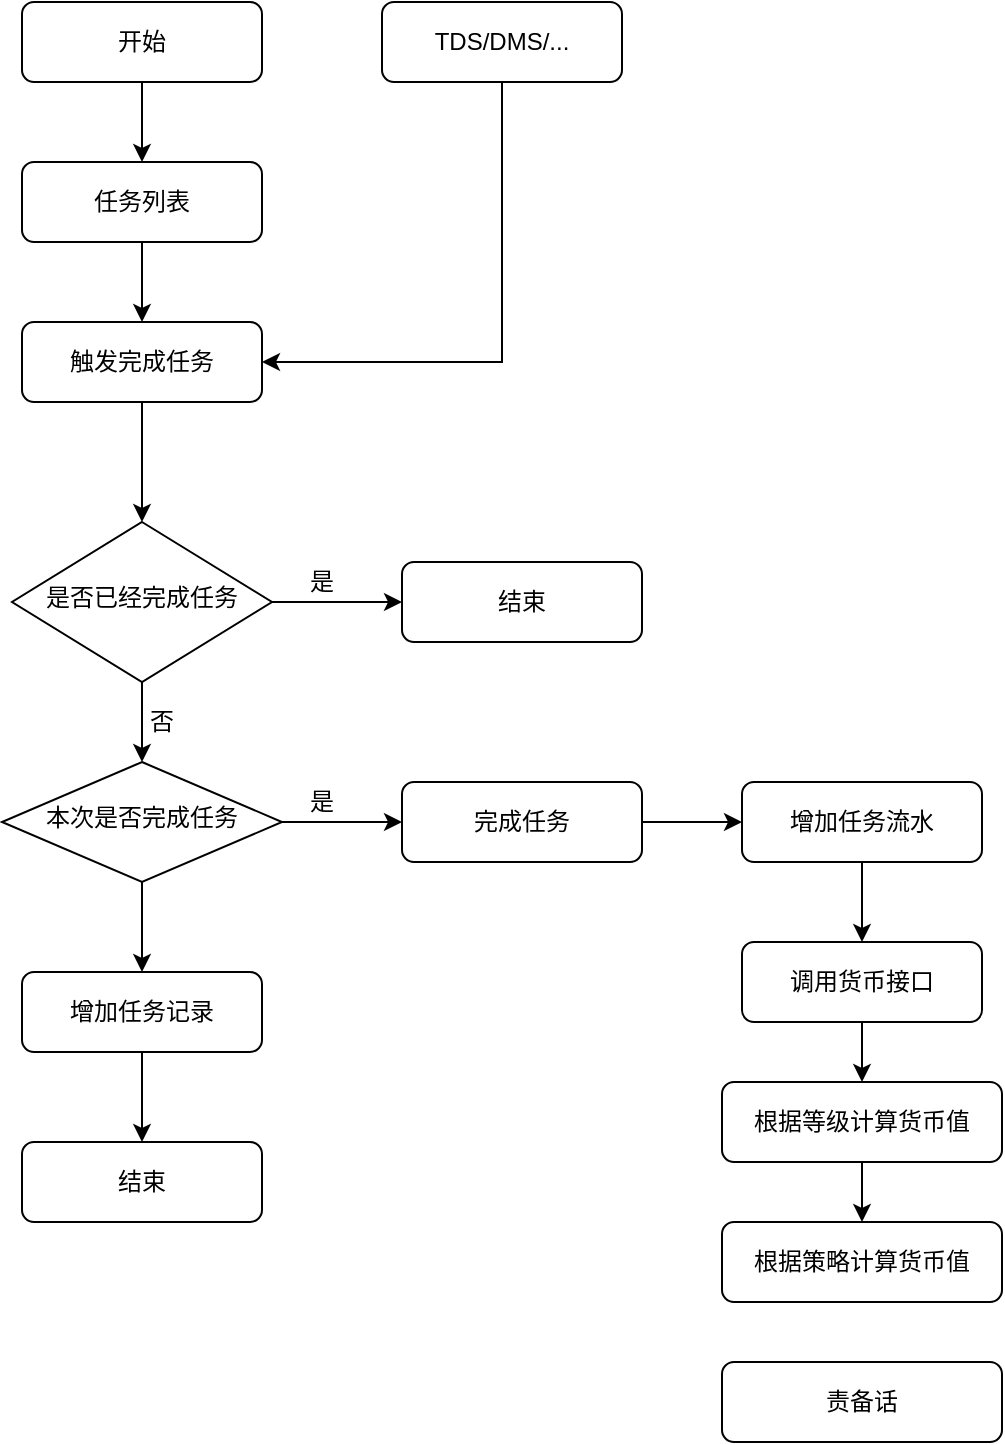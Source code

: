 <mxfile version="17.4.6" type="github">
  <diagram id="C5RBs43oDa-KdzZeNtuy" name="Page-1">
    <mxGraphModel dx="1422" dy="762" grid="1" gridSize="10" guides="1" tooltips="1" connect="1" arrows="1" fold="1" page="1" pageScale="1" pageWidth="827" pageHeight="1169" math="0" shadow="0">
      <root>
        <mxCell id="WIyWlLk6GJQsqaUBKTNV-0" />
        <mxCell id="WIyWlLk6GJQsqaUBKTNV-1" parent="WIyWlLk6GJQsqaUBKTNV-0" />
        <mxCell id="LnmDI0T7J5EPWz0-DdbC-1" style="edgeStyle=orthogonalEdgeStyle;rounded=0;orthogonalLoop=1;jettySize=auto;html=1;exitX=0.5;exitY=1;exitDx=0;exitDy=0;entryX=0.5;entryY=0;entryDx=0;entryDy=0;" edge="1" parent="WIyWlLk6GJQsqaUBKTNV-1" source="WIyWlLk6GJQsqaUBKTNV-3" target="LnmDI0T7J5EPWz0-DdbC-0">
          <mxGeometry relative="1" as="geometry" />
        </mxCell>
        <mxCell id="WIyWlLk6GJQsqaUBKTNV-3" value="开始" style="rounded=1;whiteSpace=wrap;html=1;fontSize=12;glass=0;strokeWidth=1;shadow=0;" parent="WIyWlLk6GJQsqaUBKTNV-1" vertex="1">
          <mxGeometry x="160" y="80" width="120" height="40" as="geometry" />
        </mxCell>
        <mxCell id="LnmDI0T7J5EPWz0-DdbC-6" style="edgeStyle=orthogonalEdgeStyle;rounded=0;orthogonalLoop=1;jettySize=auto;html=1;exitX=0.5;exitY=1;exitDx=0;exitDy=0;entryX=0.5;entryY=0;entryDx=0;entryDy=0;" edge="1" parent="WIyWlLk6GJQsqaUBKTNV-1" source="LnmDI0T7J5EPWz0-DdbC-0" target="LnmDI0T7J5EPWz0-DdbC-7">
          <mxGeometry relative="1" as="geometry">
            <mxPoint x="220" y="220" as="targetPoint" />
          </mxGeometry>
        </mxCell>
        <mxCell id="LnmDI0T7J5EPWz0-DdbC-0" value="任务列表" style="rounded=1;whiteSpace=wrap;html=1;fontSize=12;glass=0;strokeWidth=1;shadow=0;" vertex="1" parent="WIyWlLk6GJQsqaUBKTNV-1">
          <mxGeometry x="160" y="160" width="120" height="40" as="geometry" />
        </mxCell>
        <mxCell id="LnmDI0T7J5EPWz0-DdbC-5" style="edgeStyle=orthogonalEdgeStyle;rounded=0;orthogonalLoop=1;jettySize=auto;html=1;exitX=0.5;exitY=1;exitDx=0;exitDy=0;entryX=1;entryY=0.5;entryDx=0;entryDy=0;" edge="1" parent="WIyWlLk6GJQsqaUBKTNV-1" source="LnmDI0T7J5EPWz0-DdbC-3" target="LnmDI0T7J5EPWz0-DdbC-7">
          <mxGeometry relative="1" as="geometry">
            <mxPoint x="400" y="170" as="targetPoint" />
          </mxGeometry>
        </mxCell>
        <mxCell id="LnmDI0T7J5EPWz0-DdbC-3" value="TDS/DMS/..." style="rounded=1;whiteSpace=wrap;html=1;fontSize=12;glass=0;strokeWidth=1;shadow=0;" vertex="1" parent="WIyWlLk6GJQsqaUBKTNV-1">
          <mxGeometry x="340" y="80" width="120" height="40" as="geometry" />
        </mxCell>
        <mxCell id="LnmDI0T7J5EPWz0-DdbC-9" style="edgeStyle=orthogonalEdgeStyle;rounded=0;orthogonalLoop=1;jettySize=auto;html=1;exitX=0.5;exitY=1;exitDx=0;exitDy=0;entryX=0.5;entryY=0;entryDx=0;entryDy=0;" edge="1" parent="WIyWlLk6GJQsqaUBKTNV-1" source="LnmDI0T7J5EPWz0-DdbC-7">
          <mxGeometry relative="1" as="geometry">
            <mxPoint x="220" y="340" as="targetPoint" />
          </mxGeometry>
        </mxCell>
        <mxCell id="LnmDI0T7J5EPWz0-DdbC-7" value="触发完成任务" style="rounded=1;whiteSpace=wrap;html=1;fontSize=12;glass=0;strokeWidth=1;shadow=0;" vertex="1" parent="WIyWlLk6GJQsqaUBKTNV-1">
          <mxGeometry x="160" y="240" width="120" height="40" as="geometry" />
        </mxCell>
        <mxCell id="LnmDI0T7J5EPWz0-DdbC-13" style="edgeStyle=orthogonalEdgeStyle;rounded=0;orthogonalLoop=1;jettySize=auto;html=1;exitX=1;exitY=0.5;exitDx=0;exitDy=0;entryX=0;entryY=0.5;entryDx=0;entryDy=0;" edge="1" parent="WIyWlLk6GJQsqaUBKTNV-1" source="LnmDI0T7J5EPWz0-DdbC-12" target="LnmDI0T7J5EPWz0-DdbC-14">
          <mxGeometry relative="1" as="geometry">
            <mxPoint x="330" y="380" as="targetPoint" />
          </mxGeometry>
        </mxCell>
        <mxCell id="LnmDI0T7J5EPWz0-DdbC-20" value="" style="edgeStyle=orthogonalEdgeStyle;rounded=0;orthogonalLoop=1;jettySize=auto;html=1;entryX=0.5;entryY=0;entryDx=0;entryDy=0;" edge="1" parent="WIyWlLk6GJQsqaUBKTNV-1" source="LnmDI0T7J5EPWz0-DdbC-12" target="LnmDI0T7J5EPWz0-DdbC-23">
          <mxGeometry relative="1" as="geometry">
            <mxPoint x="220" y="460" as="targetPoint" />
          </mxGeometry>
        </mxCell>
        <mxCell id="LnmDI0T7J5EPWz0-DdbC-12" value="是否已经完成任务" style="rhombus;whiteSpace=wrap;html=1;shadow=0;fontFamily=Helvetica;fontSize=12;align=center;strokeWidth=1;spacing=6;spacingTop=-4;" vertex="1" parent="WIyWlLk6GJQsqaUBKTNV-1">
          <mxGeometry x="155" y="340" width="130" height="80" as="geometry" />
        </mxCell>
        <mxCell id="LnmDI0T7J5EPWz0-DdbC-14" value="结束" style="rounded=1;whiteSpace=wrap;html=1;fontSize=12;glass=0;strokeWidth=1;shadow=0;" vertex="1" parent="WIyWlLk6GJQsqaUBKTNV-1">
          <mxGeometry x="350" y="360" width="120" height="40" as="geometry" />
        </mxCell>
        <mxCell id="LnmDI0T7J5EPWz0-DdbC-15" value="是" style="text;html=1;strokeColor=none;fillColor=none;align=center;verticalAlign=middle;whiteSpace=wrap;rounded=0;" vertex="1" parent="WIyWlLk6GJQsqaUBKTNV-1">
          <mxGeometry x="290" y="360" width="40" height="20" as="geometry" />
        </mxCell>
        <mxCell id="LnmDI0T7J5EPWz0-DdbC-21" value="否" style="text;html=1;strokeColor=none;fillColor=none;align=center;verticalAlign=middle;whiteSpace=wrap;rounded=0;" vertex="1" parent="WIyWlLk6GJQsqaUBKTNV-1">
          <mxGeometry x="220" y="430" width="20" height="20" as="geometry" />
        </mxCell>
        <mxCell id="LnmDI0T7J5EPWz0-DdbC-26" value="" style="edgeStyle=orthogonalEdgeStyle;rounded=0;orthogonalLoop=1;jettySize=auto;html=1;" edge="1" parent="WIyWlLk6GJQsqaUBKTNV-1" source="LnmDI0T7J5EPWz0-DdbC-23" target="LnmDI0T7J5EPWz0-DdbC-25">
          <mxGeometry relative="1" as="geometry" />
        </mxCell>
        <mxCell id="LnmDI0T7J5EPWz0-DdbC-41" style="edgeStyle=orthogonalEdgeStyle;rounded=0;orthogonalLoop=1;jettySize=auto;html=1;exitX=0.5;exitY=1;exitDx=0;exitDy=0;entryX=0.5;entryY=0;entryDx=0;entryDy=0;" edge="1" parent="WIyWlLk6GJQsqaUBKTNV-1" source="LnmDI0T7J5EPWz0-DdbC-23" target="LnmDI0T7J5EPWz0-DdbC-38">
          <mxGeometry relative="1" as="geometry" />
        </mxCell>
        <mxCell id="LnmDI0T7J5EPWz0-DdbC-23" value="本次是否完成任务" style="rhombus;whiteSpace=wrap;html=1;shadow=0;fontFamily=Helvetica;fontSize=12;align=center;strokeWidth=1;spacing=6;spacingTop=-4;" vertex="1" parent="WIyWlLk6GJQsqaUBKTNV-1">
          <mxGeometry x="150" y="460" width="140" height="60" as="geometry" />
        </mxCell>
        <mxCell id="LnmDI0T7J5EPWz0-DdbC-31" value="" style="edgeStyle=orthogonalEdgeStyle;rounded=0;orthogonalLoop=1;jettySize=auto;html=1;" edge="1" parent="WIyWlLk6GJQsqaUBKTNV-1" source="LnmDI0T7J5EPWz0-DdbC-25" target="LnmDI0T7J5EPWz0-DdbC-30">
          <mxGeometry relative="1" as="geometry" />
        </mxCell>
        <mxCell id="LnmDI0T7J5EPWz0-DdbC-25" value="完成任务" style="rounded=1;whiteSpace=wrap;html=1;fontSize=12;glass=0;strokeWidth=1;shadow=0;" vertex="1" parent="WIyWlLk6GJQsqaUBKTNV-1">
          <mxGeometry x="350" y="470" width="120" height="40" as="geometry" />
        </mxCell>
        <mxCell id="LnmDI0T7J5EPWz0-DdbC-28" value="是" style="text;html=1;strokeColor=none;fillColor=none;align=center;verticalAlign=middle;whiteSpace=wrap;rounded=0;" vertex="1" parent="WIyWlLk6GJQsqaUBKTNV-1">
          <mxGeometry x="290" y="470" width="40" height="20" as="geometry" />
        </mxCell>
        <mxCell id="LnmDI0T7J5EPWz0-DdbC-60" style="edgeStyle=orthogonalEdgeStyle;rounded=0;orthogonalLoop=1;jettySize=auto;html=1;exitX=0.5;exitY=1;exitDx=0;exitDy=0;" edge="1" parent="WIyWlLk6GJQsqaUBKTNV-1" source="LnmDI0T7J5EPWz0-DdbC-30" target="LnmDI0T7J5EPWz0-DdbC-46">
          <mxGeometry relative="1" as="geometry" />
        </mxCell>
        <mxCell id="LnmDI0T7J5EPWz0-DdbC-30" value="增加任务流水" style="rounded=1;whiteSpace=wrap;html=1;fontSize=12;glass=0;strokeWidth=1;shadow=0;" vertex="1" parent="WIyWlLk6GJQsqaUBKTNV-1">
          <mxGeometry x="520" y="470" width="120" height="40" as="geometry" />
        </mxCell>
        <mxCell id="LnmDI0T7J5EPWz0-DdbC-42" style="edgeStyle=orthogonalEdgeStyle;rounded=0;orthogonalLoop=1;jettySize=auto;html=1;exitX=0.5;exitY=1;exitDx=0;exitDy=0;entryX=0.5;entryY=0;entryDx=0;entryDy=0;" edge="1" parent="WIyWlLk6GJQsqaUBKTNV-1" source="LnmDI0T7J5EPWz0-DdbC-38" target="LnmDI0T7J5EPWz0-DdbC-39">
          <mxGeometry relative="1" as="geometry" />
        </mxCell>
        <mxCell id="LnmDI0T7J5EPWz0-DdbC-38" value="增加任务记录" style="rounded=1;whiteSpace=wrap;html=1;fontSize=12;glass=0;strokeWidth=1;shadow=0;" vertex="1" parent="WIyWlLk6GJQsqaUBKTNV-1">
          <mxGeometry x="160" y="565" width="120" height="40" as="geometry" />
        </mxCell>
        <mxCell id="LnmDI0T7J5EPWz0-DdbC-39" value="结束" style="rounded=1;whiteSpace=wrap;html=1;fontSize=12;glass=0;strokeWidth=1;shadow=0;" vertex="1" parent="WIyWlLk6GJQsqaUBKTNV-1">
          <mxGeometry x="160" y="650" width="120" height="40" as="geometry" />
        </mxCell>
        <mxCell id="LnmDI0T7J5EPWz0-DdbC-44" value="根据策略计算货币值" style="rounded=1;whiteSpace=wrap;html=1;fontSize=12;glass=0;strokeWidth=1;shadow=0;" vertex="1" parent="WIyWlLk6GJQsqaUBKTNV-1">
          <mxGeometry x="510" y="690" width="140" height="40" as="geometry" />
        </mxCell>
        <mxCell id="LnmDI0T7J5EPWz0-DdbC-55" value="" style="edgeStyle=orthogonalEdgeStyle;rounded=0;orthogonalLoop=1;jettySize=auto;html=1;" edge="1" parent="WIyWlLk6GJQsqaUBKTNV-1" source="LnmDI0T7J5EPWz0-DdbC-46" target="LnmDI0T7J5EPWz0-DdbC-52">
          <mxGeometry relative="1" as="geometry" />
        </mxCell>
        <mxCell id="LnmDI0T7J5EPWz0-DdbC-46" value="调用货币接口" style="rounded=1;whiteSpace=wrap;html=1;fontSize=12;glass=0;strokeWidth=1;shadow=0;" vertex="1" parent="WIyWlLk6GJQsqaUBKTNV-1">
          <mxGeometry x="520" y="550" width="120" height="40" as="geometry" />
        </mxCell>
        <mxCell id="LnmDI0T7J5EPWz0-DdbC-56" value="" style="edgeStyle=orthogonalEdgeStyle;rounded=0;orthogonalLoop=1;jettySize=auto;html=1;" edge="1" parent="WIyWlLk6GJQsqaUBKTNV-1" source="LnmDI0T7J5EPWz0-DdbC-52" target="LnmDI0T7J5EPWz0-DdbC-44">
          <mxGeometry relative="1" as="geometry" />
        </mxCell>
        <mxCell id="LnmDI0T7J5EPWz0-DdbC-52" value="根据等级计算货币值" style="rounded=1;whiteSpace=wrap;html=1;fontSize=12;glass=0;strokeWidth=1;shadow=0;" vertex="1" parent="WIyWlLk6GJQsqaUBKTNV-1">
          <mxGeometry x="510" y="620" width="140" height="40" as="geometry" />
        </mxCell>
        <mxCell id="LnmDI0T7J5EPWz0-DdbC-63" value="责备话" style="rounded=1;whiteSpace=wrap;html=1;fontSize=12;glass=0;strokeWidth=1;shadow=0;" vertex="1" parent="WIyWlLk6GJQsqaUBKTNV-1">
          <mxGeometry x="510" y="760" width="140" height="40" as="geometry" />
        </mxCell>
      </root>
    </mxGraphModel>
  </diagram>
</mxfile>

